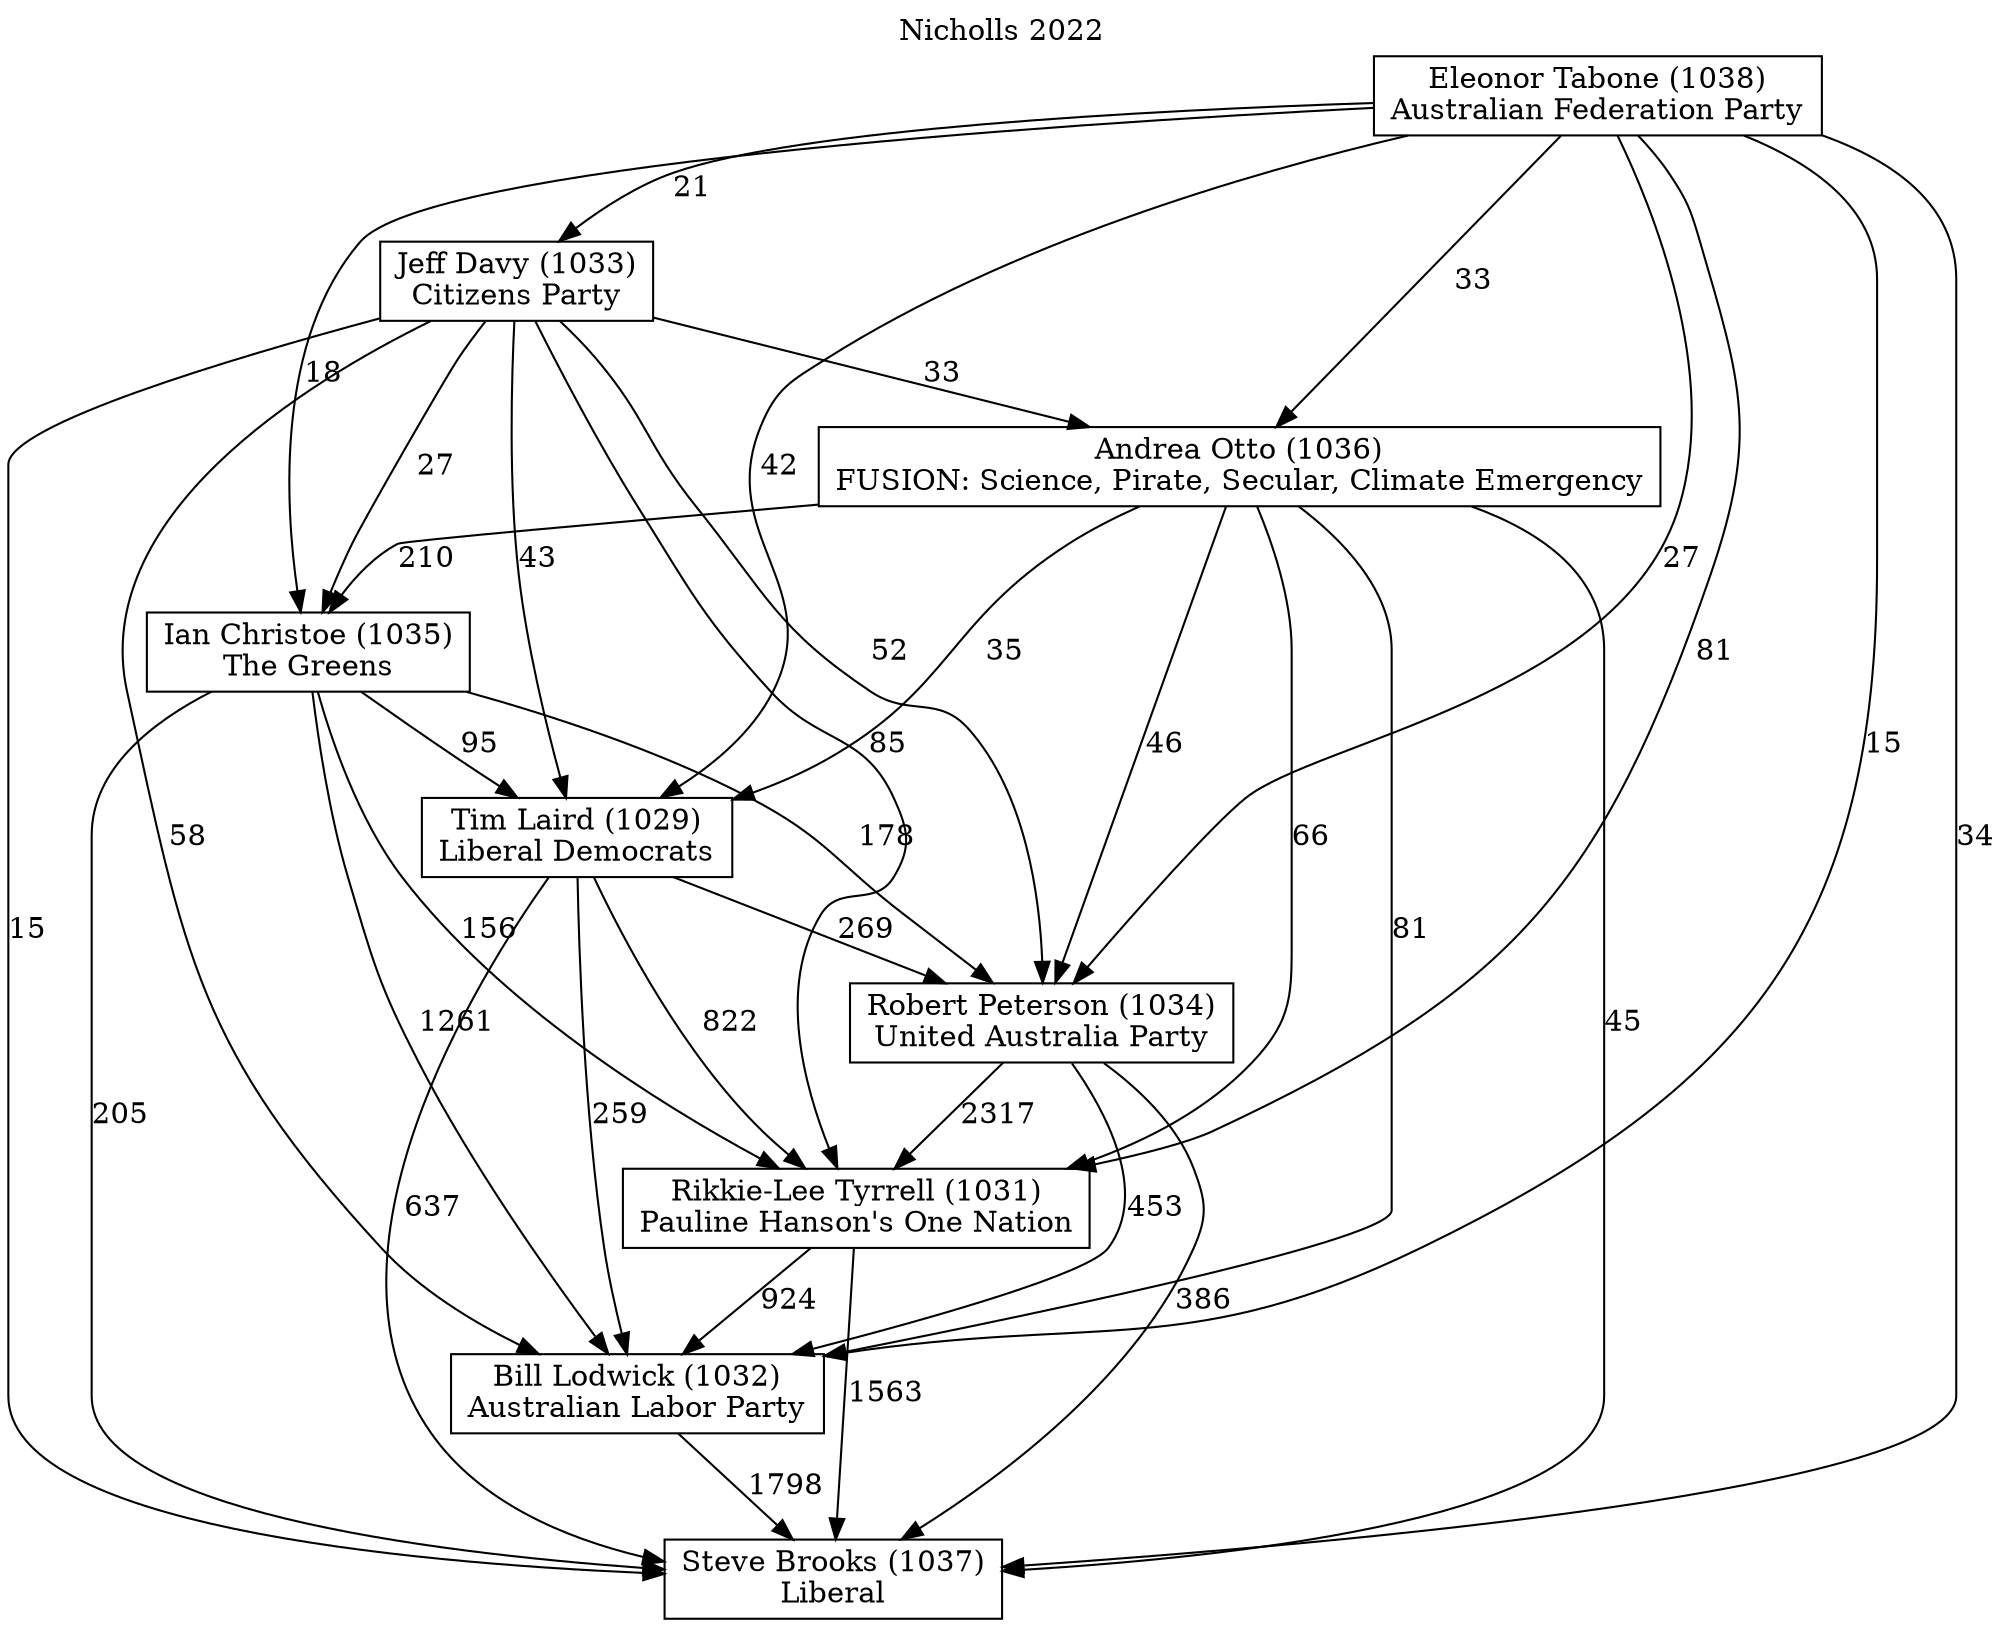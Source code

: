 // House preference flow
digraph "Steve Brooks (1037)_Nicholls_2022" {
	graph [label="Nicholls 2022" labelloc=t mclimit=10]
	node [shape=box]
	"Steve Brooks (1037)" [label="Steve Brooks (1037)
Liberal"]
	"Bill Lodwick (1032)" [label="Bill Lodwick (1032)
Australian Labor Party"]
	"Rikkie-Lee Tyrrell (1031)" [label="Rikkie-Lee Tyrrell (1031)
Pauline Hanson's One Nation"]
	"Robert Peterson (1034)" [label="Robert Peterson (1034)
United Australia Party"]
	"Tim Laird (1029)" [label="Tim Laird (1029)
Liberal Democrats"]
	"Ian Christoe (1035)" [label="Ian Christoe (1035)
The Greens"]
	"Andrea Otto (1036)" [label="Andrea Otto (1036)
FUSION: Science, Pirate, Secular, Climate Emergency"]
	"Jeff Davy (1033)" [label="Jeff Davy (1033)
Citizens Party"]
	"Eleonor Tabone (1038)" [label="Eleonor Tabone (1038)
Australian Federation Party"]
	"Bill Lodwick (1032)" -> "Steve Brooks (1037)" [label=1798]
	"Rikkie-Lee Tyrrell (1031)" -> "Bill Lodwick (1032)" [label=924]
	"Robert Peterson (1034)" -> "Rikkie-Lee Tyrrell (1031)" [label=2317]
	"Tim Laird (1029)" -> "Robert Peterson (1034)" [label=269]
	"Ian Christoe (1035)" -> "Tim Laird (1029)" [label=95]
	"Andrea Otto (1036)" -> "Ian Christoe (1035)" [label=210]
	"Jeff Davy (1033)" -> "Andrea Otto (1036)" [label=33]
	"Eleonor Tabone (1038)" -> "Jeff Davy (1033)" [label=21]
	"Rikkie-Lee Tyrrell (1031)" -> "Steve Brooks (1037)" [label=1563]
	"Robert Peterson (1034)" -> "Steve Brooks (1037)" [label=386]
	"Tim Laird (1029)" -> "Steve Brooks (1037)" [label=637]
	"Ian Christoe (1035)" -> "Steve Brooks (1037)" [label=205]
	"Andrea Otto (1036)" -> "Steve Brooks (1037)" [label=45]
	"Jeff Davy (1033)" -> "Steve Brooks (1037)" [label=15]
	"Eleonor Tabone (1038)" -> "Steve Brooks (1037)" [label=34]
	"Eleonor Tabone (1038)" -> "Andrea Otto (1036)" [label=33]
	"Jeff Davy (1033)" -> "Ian Christoe (1035)" [label=27]
	"Eleonor Tabone (1038)" -> "Ian Christoe (1035)" [label=18]
	"Andrea Otto (1036)" -> "Tim Laird (1029)" [label=35]
	"Jeff Davy (1033)" -> "Tim Laird (1029)" [label=43]
	"Eleonor Tabone (1038)" -> "Tim Laird (1029)" [label=42]
	"Ian Christoe (1035)" -> "Robert Peterson (1034)" [label=178]
	"Andrea Otto (1036)" -> "Robert Peterson (1034)" [label=46]
	"Jeff Davy (1033)" -> "Robert Peterson (1034)" [label=52]
	"Eleonor Tabone (1038)" -> "Robert Peterson (1034)" [label=27]
	"Tim Laird (1029)" -> "Rikkie-Lee Tyrrell (1031)" [label=822]
	"Ian Christoe (1035)" -> "Rikkie-Lee Tyrrell (1031)" [label=156]
	"Andrea Otto (1036)" -> "Rikkie-Lee Tyrrell (1031)" [label=66]
	"Jeff Davy (1033)" -> "Rikkie-Lee Tyrrell (1031)" [label=85]
	"Eleonor Tabone (1038)" -> "Rikkie-Lee Tyrrell (1031)" [label=81]
	"Robert Peterson (1034)" -> "Bill Lodwick (1032)" [label=453]
	"Tim Laird (1029)" -> "Bill Lodwick (1032)" [label=259]
	"Ian Christoe (1035)" -> "Bill Lodwick (1032)" [label=1261]
	"Andrea Otto (1036)" -> "Bill Lodwick (1032)" [label=81]
	"Jeff Davy (1033)" -> "Bill Lodwick (1032)" [label=58]
	"Eleonor Tabone (1038)" -> "Bill Lodwick (1032)" [label=15]
}
